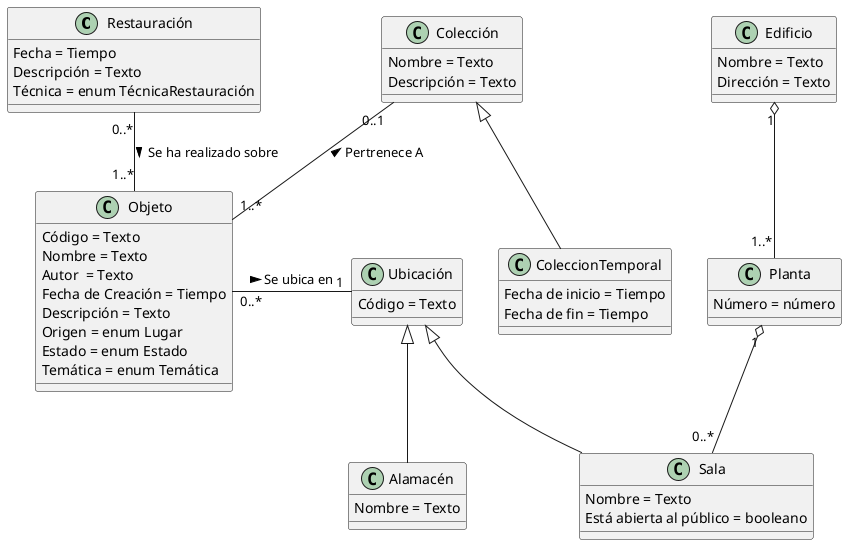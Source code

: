 @startuml
class Restauración{
Fecha = Tiempo
Descripción = Texto
Técnica = enum TécnicaRestauración
}

class Objeto{
Código = Texto
Nombre = Texto
Autor  = Texto
Fecha de Creación = Tiempo
Descripción = Texto
Origen = enum Lugar
Estado = enum Estado
Temática = enum Temática
}

Restauración "0..*" -- "1..*" Objeto : Se ha realizado sobre >

class Colección{
Nombre = Texto
Descripción = Texto
}


class Ubicación{
Código = Texto
}

class Sala extends Ubicación{
Nombre = Texto
Está abierta al público = booleano
}

class Alamacén extends Ubicación{
Nombre = Texto
}

Objeto "0..*" - "1" Ubicación : Se ubica en >

Colección "0..1" -- "1..*" Objeto : Pertrenece A <

class ColeccionTemporal extends Colección{
Fecha de inicio = Tiempo
Fecha de fin = Tiempo
}

class Planta{
Número = número
}

class Edificio{
Nombre = Texto
Dirección = Texto
}

Planta "1" o-- "0..*" Sala
Edificio "1" o-- "1..*" Planta 
@enduml